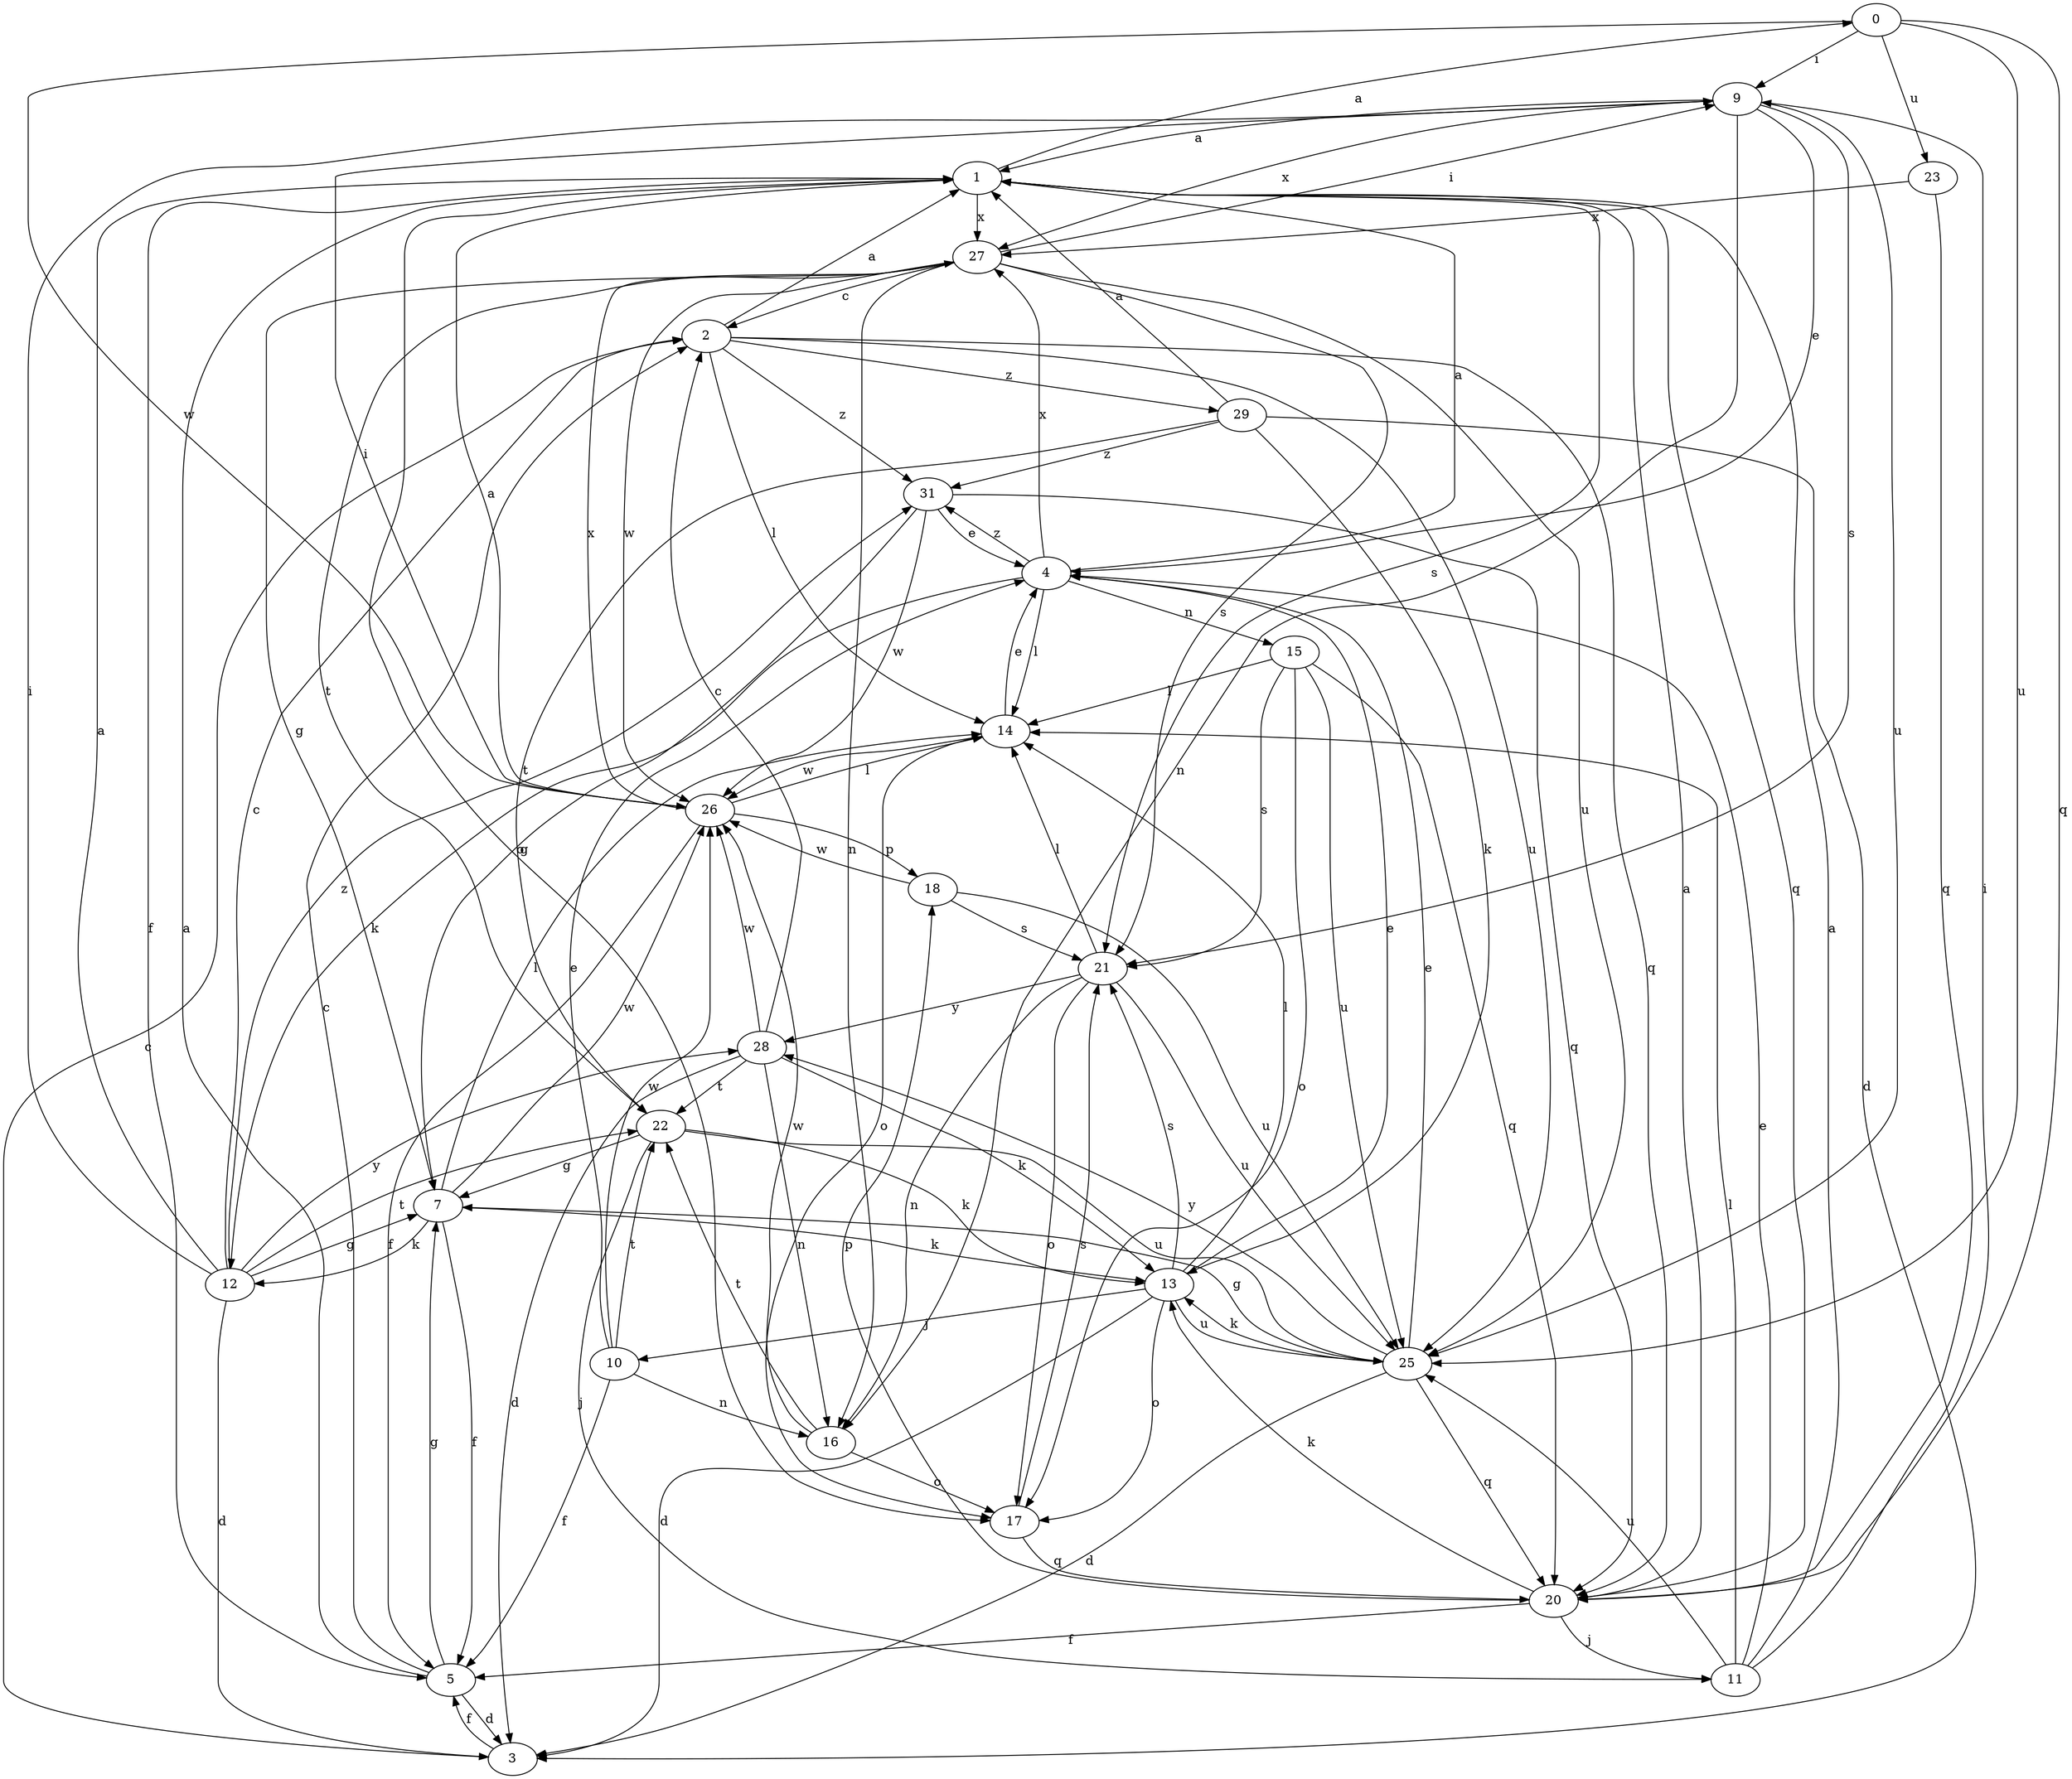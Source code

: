 strict digraph  {
0;
1;
2;
3;
4;
5;
7;
9;
10;
11;
12;
13;
14;
15;
16;
17;
18;
20;
21;
22;
23;
25;
26;
27;
28;
29;
31;
0 -> 9  [label=i];
0 -> 20  [label=q];
0 -> 23  [label=u];
0 -> 25  [label=u];
0 -> 26  [label=w];
1 -> 0  [label=a];
1 -> 5  [label=f];
1 -> 17  [label=o];
1 -> 20  [label=q];
1 -> 21  [label=s];
1 -> 27  [label=x];
2 -> 1  [label=a];
2 -> 14  [label=l];
2 -> 20  [label=q];
2 -> 25  [label=u];
2 -> 29  [label=z];
2 -> 31  [label=z];
3 -> 2  [label=c];
3 -> 5  [label=f];
4 -> 1  [label=a];
4 -> 12  [label=k];
4 -> 14  [label=l];
4 -> 15  [label=n];
4 -> 27  [label=x];
4 -> 31  [label=z];
5 -> 1  [label=a];
5 -> 2  [label=c];
5 -> 3  [label=d];
5 -> 7  [label=g];
7 -> 5  [label=f];
7 -> 12  [label=k];
7 -> 13  [label=k];
7 -> 14  [label=l];
7 -> 26  [label=w];
9 -> 1  [label=a];
9 -> 4  [label=e];
9 -> 16  [label=n];
9 -> 21  [label=s];
9 -> 25  [label=u];
9 -> 27  [label=x];
10 -> 4  [label=e];
10 -> 5  [label=f];
10 -> 16  [label=n];
10 -> 22  [label=t];
10 -> 26  [label=w];
11 -> 1  [label=a];
11 -> 4  [label=e];
11 -> 9  [label=i];
11 -> 14  [label=l];
11 -> 25  [label=u];
12 -> 1  [label=a];
12 -> 2  [label=c];
12 -> 3  [label=d];
12 -> 7  [label=g];
12 -> 9  [label=i];
12 -> 22  [label=t];
12 -> 28  [label=y];
12 -> 31  [label=z];
13 -> 3  [label=d];
13 -> 4  [label=e];
13 -> 10  [label=j];
13 -> 14  [label=l];
13 -> 17  [label=o];
13 -> 21  [label=s];
13 -> 25  [label=u];
14 -> 4  [label=e];
14 -> 17  [label=o];
14 -> 26  [label=w];
15 -> 14  [label=l];
15 -> 17  [label=o];
15 -> 20  [label=q];
15 -> 21  [label=s];
15 -> 25  [label=u];
16 -> 17  [label=o];
16 -> 22  [label=t];
16 -> 26  [label=w];
17 -> 20  [label=q];
17 -> 21  [label=s];
18 -> 21  [label=s];
18 -> 25  [label=u];
18 -> 26  [label=w];
20 -> 1  [label=a];
20 -> 5  [label=f];
20 -> 11  [label=j];
20 -> 13  [label=k];
20 -> 18  [label=p];
21 -> 14  [label=l];
21 -> 16  [label=n];
21 -> 17  [label=o];
21 -> 25  [label=u];
21 -> 28  [label=y];
22 -> 7  [label=g];
22 -> 11  [label=j];
22 -> 13  [label=k];
22 -> 25  [label=u];
23 -> 20  [label=q];
23 -> 27  [label=x];
25 -> 3  [label=d];
25 -> 4  [label=e];
25 -> 7  [label=g];
25 -> 13  [label=k];
25 -> 20  [label=q];
25 -> 28  [label=y];
26 -> 1  [label=a];
26 -> 5  [label=f];
26 -> 9  [label=i];
26 -> 14  [label=l];
26 -> 18  [label=p];
26 -> 27  [label=x];
27 -> 2  [label=c];
27 -> 7  [label=g];
27 -> 9  [label=i];
27 -> 16  [label=n];
27 -> 21  [label=s];
27 -> 22  [label=t];
27 -> 25  [label=u];
27 -> 26  [label=w];
28 -> 2  [label=c];
28 -> 3  [label=d];
28 -> 13  [label=k];
28 -> 16  [label=n];
28 -> 22  [label=t];
28 -> 26  [label=w];
29 -> 1  [label=a];
29 -> 3  [label=d];
29 -> 13  [label=k];
29 -> 22  [label=t];
29 -> 31  [label=z];
31 -> 4  [label=e];
31 -> 7  [label=g];
31 -> 20  [label=q];
31 -> 26  [label=w];
}
